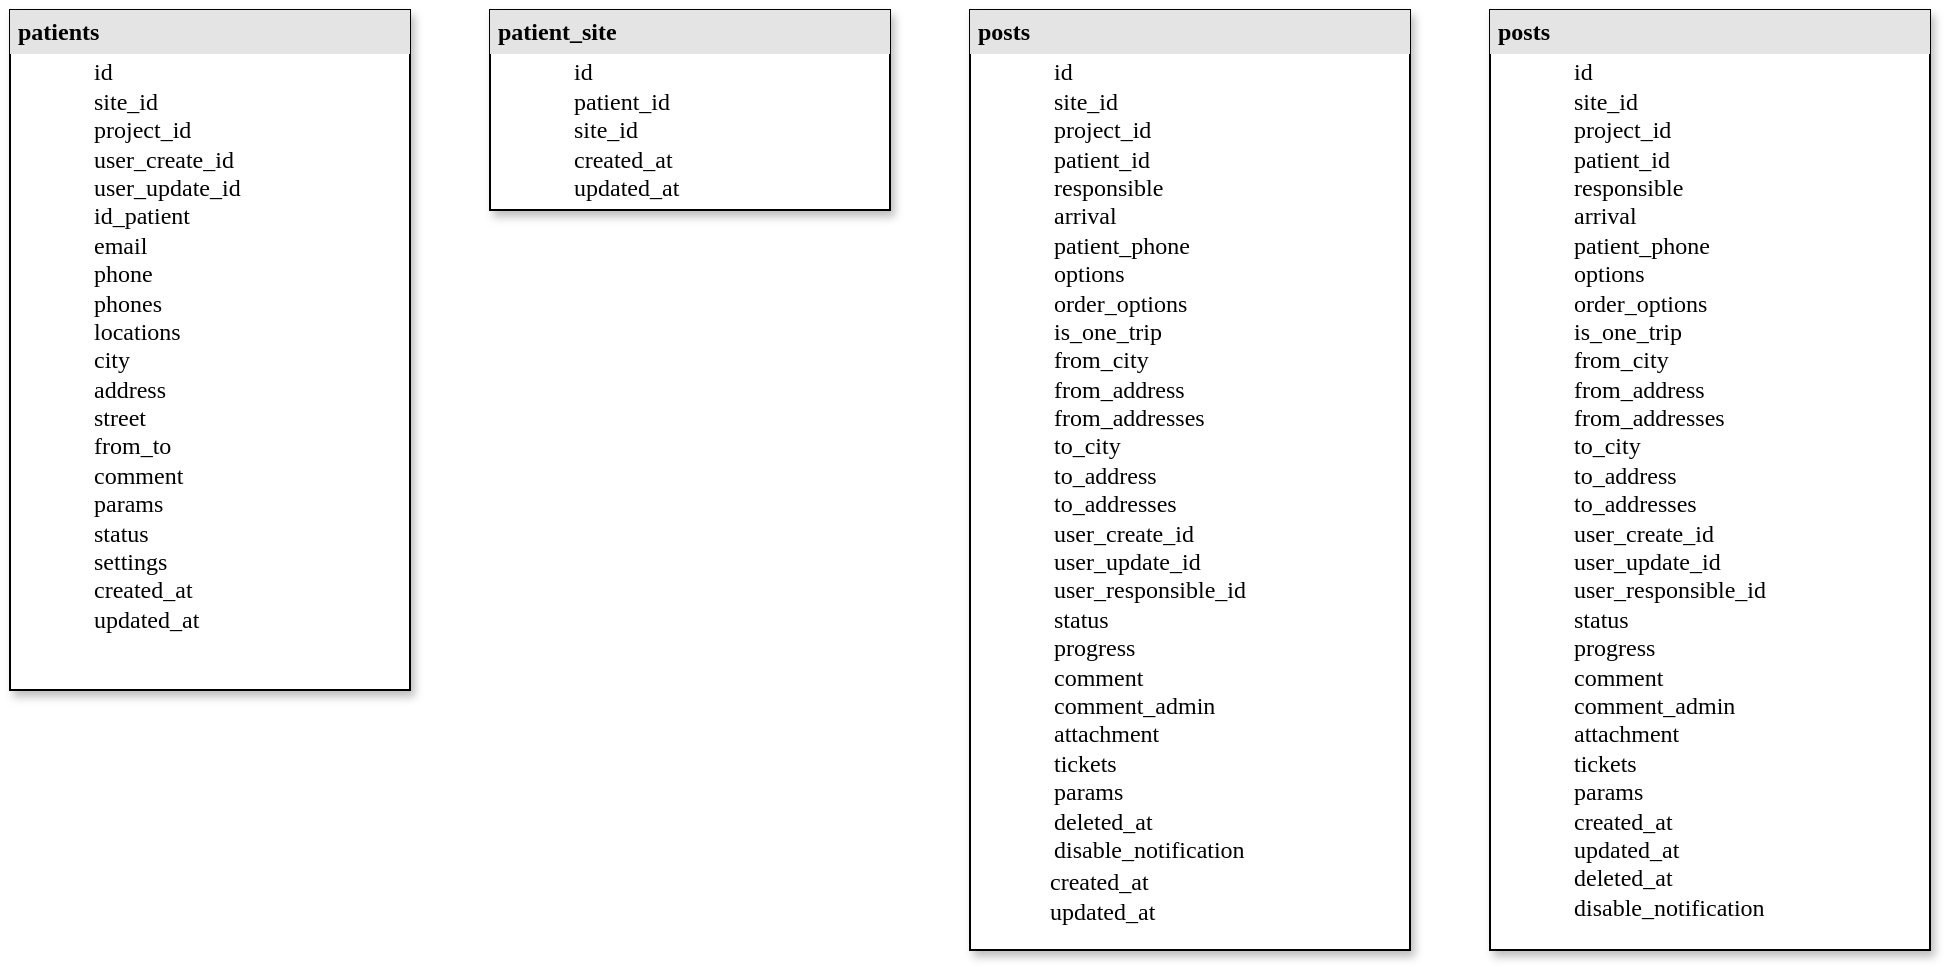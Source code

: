 <mxfile version="20.2.8" type="github">
  <diagram id="SMzGqe-6Oljgj9jPBrSD" name="Сторінка-1">
    <mxGraphModel dx="1462" dy="926" grid="1" gridSize="10" guides="1" tooltips="1" connect="1" arrows="1" fold="1" page="1" pageScale="1" pageWidth="827" pageHeight="1169" math="0" shadow="0">
      <root>
        <mxCell id="0" />
        <mxCell id="1" parent="0" />
        <mxCell id="G4onokV0H2-CNhYM9Q8V-1" value="&lt;div style=&quot;box-sizing: border-box ; width: 100% ; background: #e4e4e4 ; padding: 2px&quot;&gt;&lt;div style=&quot;box-sizing: border-box; width: 100%; background-image: initial; background-position: initial; background-size: initial; background-repeat: initial; background-attachment: initial; background-origin: initial; background-clip: initial; padding: 2px;&quot;&gt;&lt;b&gt;patients&lt;/b&gt;&lt;/div&gt;&lt;/div&gt;&lt;table style=&quot;width: 100% ; font-size: 1em&quot; cellpadding=&quot;2&quot; cellspacing=&quot;0&quot;&gt;&lt;tbody&gt;&lt;tr&gt;&lt;td&gt;&lt;blockquote style=&quot;margin: 0px 0px 0px 40px; border: none; padding: 0px;&quot;&gt;&lt;span style=&quot;background-color: initial;&quot;&gt;id&lt;/span&gt;&lt;/blockquote&gt;&lt;blockquote style=&quot;margin: 0px 0px 0px 40px; border: none; padding: 0px;&quot;&gt;&lt;span style=&quot;background-color: initial;&quot;&gt;site_id&lt;br&gt;&lt;/span&gt;&lt;span style=&quot;background-color: initial;&quot;&gt;project_id&lt;br&gt;&lt;/span&gt;&lt;span style=&quot;background-color: initial;&quot;&gt;user_create_id&lt;br&gt;&lt;/span&gt;&lt;span style=&quot;background-color: initial;&quot;&gt;user_update_id&lt;br&gt;&lt;/span&gt;&lt;span style=&quot;background-color: initial;&quot;&gt;id_patient&amp;nbsp;&lt;br&gt;&lt;/span&gt;&lt;span style=&quot;background-color: initial;&quot;&gt;email&lt;br&gt;&lt;/span&gt;&lt;span style=&quot;background-color: initial;&quot;&gt;phone&lt;br&gt;&lt;/span&gt;&lt;span style=&quot;background-color: initial;&quot;&gt;phones&lt;br&gt;&lt;/span&gt;&lt;span style=&quot;background-color: initial;&quot;&gt;locations&lt;br&gt;&lt;/span&gt;&lt;span style=&quot;background-color: initial;&quot;&gt;city&lt;br&gt;&lt;/span&gt;&lt;span style=&quot;background-color: initial;&quot;&gt;address&lt;br&gt;&lt;/span&gt;&lt;span style=&quot;background-color: initial;&quot;&gt;street&lt;br&gt;&lt;/span&gt;&lt;span style=&quot;background-color: initial;&quot;&gt;from_to&lt;br&gt;&lt;/span&gt;&lt;span style=&quot;background-color: initial;&quot;&gt;comment&lt;br&gt;&lt;/span&gt;&lt;span style=&quot;background-color: initial;&quot;&gt;params&lt;br&gt;&lt;/span&gt;&lt;span style=&quot;background-color: initial;&quot;&gt;status&lt;br&gt;&lt;/span&gt;&lt;span style=&quot;background-color: initial;&quot;&gt;settings&lt;br&gt;&lt;/span&gt;&lt;span style=&quot;background-color: initial;&quot;&gt;created_at&lt;/span&gt;&lt;div&gt;updated_at&lt;/div&gt;&lt;/blockquote&gt;&lt;/td&gt;&lt;td&gt;&lt;/td&gt;&lt;/tr&gt;&lt;/tbody&gt;&lt;/table&gt;" style="verticalAlign=top;align=left;overflow=fill;html=1;rounded=0;shadow=1;comic=0;labelBackgroundColor=none;strokeWidth=1;fontFamily=Verdana;fontSize=12" parent="1" vertex="1">
          <mxGeometry x="130" y="180" width="200" height="340" as="geometry" />
        </mxCell>
        <mxCell id="vU3X-RxJvxoB5H2MKctx-15" value="&lt;div style=&quot;box-sizing: border-box ; width: 100% ; background: #e4e4e4 ; padding: 2px&quot;&gt;&lt;div style=&quot;box-sizing: border-box; width: 100%; background-image: initial; background-position: initial; background-size: initial; background-repeat: initial; background-attachment: initial; background-origin: initial; background-clip: initial; padding: 2px;&quot;&gt;&lt;b&gt;patient_site&lt;/b&gt;&lt;br&gt;&lt;/div&gt;&lt;/div&gt;&lt;table style=&quot;width: 100% ; font-size: 1em&quot; cellpadding=&quot;2&quot; cellspacing=&quot;0&quot;&gt;&lt;tbody&gt;&lt;tr&gt;&lt;td&gt;&lt;blockquote style=&quot;margin: 0px 0px 0px 40px; border: none; padding: 0px;&quot;&gt;id&amp;nbsp;&lt;/blockquote&gt;&lt;blockquote style=&quot;margin: 0px 0px 0px 40px; border: none; padding: 0px;&quot;&gt;patient_id&lt;/blockquote&gt;&lt;blockquote style=&quot;margin: 0px 0px 0px 40px; border: none; padding: 0px;&quot;&gt;site_id&lt;/blockquote&gt;&lt;blockquote style=&quot;margin: 0px 0px 0px 40px; border: none; padding: 0px;&quot;&gt;created_at&lt;/blockquote&gt;&lt;blockquote style=&quot;margin: 0px 0px 0px 40px; border: none; padding: 0px;&quot;&gt;&lt;span style=&quot;background-color: initial; font-size: 1em;&quot;&gt;updated_at&lt;/span&gt;&lt;/blockquote&gt;&lt;/td&gt;&lt;/tr&gt;&lt;/tbody&gt;&lt;/table&gt;" style="verticalAlign=top;align=left;overflow=fill;html=1;rounded=0;shadow=1;comic=0;labelBackgroundColor=none;strokeWidth=1;fontFamily=Verdana;fontSize=12" parent="1" vertex="1">
          <mxGeometry x="370" y="180" width="200" height="100" as="geometry" />
        </mxCell>
        <mxCell id="vU3X-RxJvxoB5H2MKctx-17" value="&lt;div style=&quot;box-sizing: border-box ; width: 100% ; background: #e4e4e4 ; padding: 2px&quot;&gt;&lt;div style=&quot;box-sizing: border-box; width: 100%; background-image: initial; background-position: initial; background-size: initial; background-repeat: initial; background-attachment: initial; background-origin: initial; background-clip: initial; padding: 2px;&quot;&gt;&lt;b&gt;posts&lt;/b&gt;&lt;br&gt;&lt;/div&gt;&lt;/div&gt;&lt;table style=&quot;width: 100% ; font-size: 1em&quot; cellpadding=&quot;2&quot; cellspacing=&quot;0&quot;&gt;&lt;tbody&gt;&lt;tr&gt;&lt;td&gt;&lt;blockquote style=&quot;margin: 0px 0px 0px 40px; border: none; padding: 0px;&quot;&gt;id&amp;nbsp;&lt;/blockquote&gt;&lt;blockquote style=&quot;margin: 0px 0px 0px 40px; border: none; padding: 0px;&quot;&gt;&lt;span style=&quot;font-size: 1em; background-color: initial;&quot;&gt;site_id&lt;/span&gt;&lt;/blockquote&gt;&lt;blockquote style=&quot;margin: 0px 0px 0px 40px; border: none; padding: 0px;&quot;&gt;&lt;span style=&quot;font-size: 1em; background-color: initial;&quot;&gt;project_id&lt;/span&gt;&lt;/blockquote&gt;&lt;blockquote style=&quot;margin: 0px 0px 0px 40px; border: none; padding: 0px;&quot;&gt;&lt;span style=&quot;font-size: 1em; background-color: initial;&quot;&gt;patient_id&amp;nbsp;&lt;/span&gt;&lt;/blockquote&gt;&lt;blockquote style=&quot;margin: 0px 0px 0px 40px; border: none; padding: 0px;&quot;&gt;&lt;span style=&quot;font-size: 1em; background-color: initial;&quot;&gt;responsible&lt;/span&gt;&lt;/blockquote&gt;&lt;blockquote style=&quot;margin: 0px 0px 0px 40px; border: none; padding: 0px;&quot;&gt;&lt;span style=&quot;font-size: 1em; background-color: initial;&quot;&gt;arrival&lt;/span&gt;&lt;/blockquote&gt;&lt;blockquote style=&quot;margin: 0px 0px 0px 40px; border: none; padding: 0px;&quot;&gt;&lt;span style=&quot;font-size: 1em; background-color: initial;&quot;&gt;patient_phone&lt;/span&gt;&lt;/blockquote&gt;&lt;blockquote style=&quot;margin: 0px 0px 0px 40px; border: none; padding: 0px;&quot;&gt;&lt;span style=&quot;font-size: 1em; background-color: initial;&quot;&gt;options&lt;/span&gt;&lt;/blockquote&gt;&lt;blockquote style=&quot;margin: 0px 0px 0px 40px; border: none; padding: 0px;&quot;&gt;&lt;span style=&quot;font-size: 1em; background-color: initial;&quot;&gt;order_options&lt;/span&gt;&lt;/blockquote&gt;&lt;blockquote style=&quot;margin: 0px 0px 0px 40px; border: none; padding: 0px;&quot;&gt;&lt;span style=&quot;font-size: 1em; background-color: initial;&quot;&gt;is_one_trip&lt;/span&gt;&lt;/blockquote&gt;&lt;blockquote style=&quot;margin: 0px 0px 0px 40px; border: none; padding: 0px;&quot;&gt;&lt;span style=&quot;font-size: 1em; background-color: initial;&quot;&gt;from_city&lt;/span&gt;&lt;/blockquote&gt;&lt;blockquote style=&quot;margin: 0px 0px 0px 40px; border: none; padding: 0px;&quot;&gt;&lt;span style=&quot;background-color: initial; font-size: 1em;&quot;&gt;from_address&lt;/span&gt;&lt;/blockquote&gt;&lt;blockquote style=&quot;margin: 0px 0px 0px 40px; border: none; padding: 0px;&quot;&gt;&lt;span style=&quot;font-size: 1em; background-color: initial;&quot;&gt;from_addresses&lt;/span&gt;&lt;/blockquote&gt;&lt;blockquote style=&quot;margin: 0px 0px 0px 40px; border: none; padding: 0px;&quot;&gt;&lt;span style=&quot;font-size: 1em; background-color: initial;&quot;&gt;to_city&lt;/span&gt;&lt;/blockquote&gt;&lt;blockquote style=&quot;margin: 0px 0px 0px 40px; border: none; padding: 0px;&quot;&gt;&lt;span style=&quot;font-size: 1em; background-color: initial;&quot;&gt;to_address&lt;/span&gt;&lt;/blockquote&gt;&lt;blockquote style=&quot;margin: 0px 0px 0px 40px; border: none; padding: 0px;&quot;&gt;&lt;span style=&quot;font-size: 1em; background-color: initial;&quot;&gt;to_addresses&lt;/span&gt;&lt;/blockquote&gt;&lt;blockquote style=&quot;margin: 0px 0px 0px 40px; border: none; padding: 0px;&quot;&gt;&lt;span style=&quot;font-size: 1em; background-color: initial;&quot;&gt;user_create_id&amp;nbsp;&lt;/span&gt;&lt;/blockquote&gt;&lt;blockquote style=&quot;margin: 0px 0px 0px 40px; border: none; padding: 0px;&quot;&gt;&lt;span style=&quot;font-size: 1em; background-color: initial;&quot;&gt;user_update_id&lt;/span&gt;&lt;/blockquote&gt;&lt;blockquote style=&quot;margin: 0px 0px 0px 40px; border: none; padding: 0px;&quot;&gt;&lt;span style=&quot;font-size: 1em; background-color: initial;&quot;&gt;user_responsible_id&lt;/span&gt;&lt;/blockquote&gt;&lt;blockquote style=&quot;margin: 0px 0px 0px 40px; border: none; padding: 0px;&quot;&gt;&lt;span style=&quot;font-size: 1em; background-color: initial;&quot;&gt;status&lt;/span&gt;&lt;/blockquote&gt;&lt;blockquote style=&quot;margin: 0px 0px 0px 40px; border: none; padding: 0px;&quot;&gt;&lt;span style=&quot;font-size: 1em; background-color: initial;&quot;&gt;progress&lt;/span&gt;&lt;/blockquote&gt;&lt;blockquote style=&quot;margin: 0px 0px 0px 40px; border: none; padding: 0px;&quot;&gt;&lt;span style=&quot;font-size: 1em; background-color: initial;&quot;&gt;comment&lt;/span&gt;&lt;/blockquote&gt;&lt;blockquote style=&quot;margin: 0px 0px 0px 40px; border: none; padding: 0px;&quot;&gt;&lt;span style=&quot;font-size: 1em; background-color: initial;&quot;&gt;comment_admin&lt;/span&gt;&lt;/blockquote&gt;&lt;blockquote style=&quot;margin: 0px 0px 0px 40px; border: none; padding: 0px;&quot;&gt;&lt;span style=&quot;font-size: 1em; background-color: initial;&quot;&gt;attachment&lt;/span&gt;&lt;/blockquote&gt;&lt;blockquote style=&quot;margin: 0px 0px 0px 40px; border: none; padding: 0px;&quot;&gt;&lt;span style=&quot;font-size: 1em; background-color: initial;&quot;&gt;tickets&lt;/span&gt;&lt;/blockquote&gt;&lt;blockquote style=&quot;margin: 0px 0px 0px 40px; border: none; padding: 0px;&quot;&gt;&lt;span style=&quot;font-size: 1em; background-color: initial;&quot;&gt;params&lt;/span&gt;&lt;/blockquote&gt;&lt;blockquote style=&quot;margin: 0px 0px 0px 40px; border: none; padding: 0px;&quot;&gt;&lt;span style=&quot;font-size: 1em; background-color: initial;&quot;&gt;deleted_at&lt;/span&gt;&lt;/blockquote&gt;&lt;blockquote style=&quot;margin: 0px 0px 0px 40px; border: none; padding: 0px;&quot;&gt;&lt;span style=&quot;font-size: 1em; background-color: initial;&quot;&gt;disable_notification&lt;/span&gt;&lt;/blockquote&gt;&lt;/td&gt;&lt;/tr&gt;&lt;/tbody&gt;&lt;/table&gt;&lt;blockquote style=&quot;margin: 0px 0px 0px 40px; border: none; padding: 0px;&quot;&gt;&lt;span style=&quot;font-size: 1em; background-color: initial;&quot;&gt;created_at&lt;/span&gt;&lt;/blockquote&gt;&lt;blockquote style=&quot;margin: 0px 0px 0px 40px; border: none; padding: 0px;&quot;&gt;&lt;span style=&quot;font-size: 1em; background-color: initial;&quot;&gt;updated_at&lt;/span&gt;&lt;/blockquote&gt;" style="verticalAlign=top;align=left;overflow=fill;html=1;rounded=0;shadow=1;comic=0;labelBackgroundColor=none;strokeWidth=1;fontFamily=Verdana;fontSize=12" parent="1" vertex="1">
          <mxGeometry x="610" y="180" width="220" height="470" as="geometry" />
        </mxCell>
        <mxCell id="vU3X-RxJvxoB5H2MKctx-18" value="&lt;div style=&quot;box-sizing: border-box ; width: 100% ; background: #e4e4e4 ; padding: 2px&quot;&gt;&lt;div style=&quot;box-sizing: border-box; width: 100%; background-image: initial; background-position: initial; background-size: initial; background-repeat: initial; background-attachment: initial; background-origin: initial; background-clip: initial; padding: 2px;&quot;&gt;&lt;b&gt;posts&lt;/b&gt;&lt;br&gt;&lt;/div&gt;&lt;/div&gt;&lt;table style=&quot;width: 100% ; font-size: 1em&quot; cellpadding=&quot;2&quot; cellspacing=&quot;0&quot;&gt;&lt;tbody&gt;&lt;tr&gt;&lt;td&gt;&lt;blockquote style=&quot;margin: 0px 0px 0px 40px; border: none; padding: 0px;&quot;&gt;id&amp;nbsp;&lt;/blockquote&gt;&lt;blockquote style=&quot;margin: 0px 0px 0px 40px; border: none; padding: 0px;&quot;&gt;&lt;span style=&quot;font-size: 1em; background-color: initial;&quot;&gt;site_id&lt;/span&gt;&lt;/blockquote&gt;&lt;blockquote style=&quot;margin: 0px 0px 0px 40px; border: none; padding: 0px;&quot;&gt;&lt;span style=&quot;font-size: 1em; background-color: initial;&quot;&gt;project_id&lt;/span&gt;&lt;/blockquote&gt;&lt;blockquote style=&quot;margin: 0px 0px 0px 40px; border: none; padding: 0px;&quot;&gt;&lt;span style=&quot;font-size: 1em; background-color: initial;&quot;&gt;patient_id&amp;nbsp;&lt;/span&gt;&lt;/blockquote&gt;&lt;blockquote style=&quot;margin: 0px 0px 0px 40px; border: none; padding: 0px;&quot;&gt;&lt;span style=&quot;font-size: 1em; background-color: initial;&quot;&gt;responsible&lt;/span&gt;&lt;/blockquote&gt;&lt;blockquote style=&quot;margin: 0px 0px 0px 40px; border: none; padding: 0px;&quot;&gt;&lt;span style=&quot;font-size: 1em; background-color: initial;&quot;&gt;arrival&lt;/span&gt;&lt;/blockquote&gt;&lt;blockquote style=&quot;margin: 0px 0px 0px 40px; border: none; padding: 0px;&quot;&gt;&lt;span style=&quot;font-size: 1em; background-color: initial;&quot;&gt;patient_phone&lt;/span&gt;&lt;/blockquote&gt;&lt;blockquote style=&quot;margin: 0px 0px 0px 40px; border: none; padding: 0px;&quot;&gt;&lt;span style=&quot;font-size: 1em; background-color: initial;&quot;&gt;options&lt;/span&gt;&lt;/blockquote&gt;&lt;blockquote style=&quot;margin: 0px 0px 0px 40px; border: none; padding: 0px;&quot;&gt;&lt;span style=&quot;font-size: 1em; background-color: initial;&quot;&gt;order_options&lt;/span&gt;&lt;/blockquote&gt;&lt;blockquote style=&quot;margin: 0px 0px 0px 40px; border: none; padding: 0px;&quot;&gt;&lt;span style=&quot;font-size: 1em; background-color: initial;&quot;&gt;is_one_trip&lt;/span&gt;&lt;/blockquote&gt;&lt;blockquote style=&quot;margin: 0px 0px 0px 40px; border: none; padding: 0px;&quot;&gt;&lt;span style=&quot;font-size: 1em; background-color: initial;&quot;&gt;from_city&lt;/span&gt;&lt;/blockquote&gt;&lt;blockquote style=&quot;margin: 0px 0px 0px 40px; border: none; padding: 0px;&quot;&gt;&lt;span style=&quot;background-color: initial; font-size: 1em;&quot;&gt;from_address&lt;/span&gt;&lt;/blockquote&gt;&lt;blockquote style=&quot;margin: 0px 0px 0px 40px; border: none; padding: 0px;&quot;&gt;&lt;span style=&quot;font-size: 1em; background-color: initial;&quot;&gt;from_addresses&lt;/span&gt;&lt;/blockquote&gt;&lt;blockquote style=&quot;margin: 0px 0px 0px 40px; border: none; padding: 0px;&quot;&gt;&lt;span style=&quot;font-size: 1em; background-color: initial;&quot;&gt;to_city&lt;/span&gt;&lt;/blockquote&gt;&lt;blockquote style=&quot;margin: 0px 0px 0px 40px; border: none; padding: 0px;&quot;&gt;&lt;span style=&quot;font-size: 1em; background-color: initial;&quot;&gt;to_address&lt;/span&gt;&lt;/blockquote&gt;&lt;blockquote style=&quot;margin: 0px 0px 0px 40px; border: none; padding: 0px;&quot;&gt;&lt;span style=&quot;font-size: 1em; background-color: initial;&quot;&gt;to_addresses&lt;/span&gt;&lt;/blockquote&gt;&lt;blockquote style=&quot;margin: 0px 0px 0px 40px; border: none; padding: 0px;&quot;&gt;&lt;span style=&quot;font-size: 1em; background-color: initial;&quot;&gt;user_create_id&amp;nbsp;&lt;/span&gt;&lt;/blockquote&gt;&lt;blockquote style=&quot;margin: 0px 0px 0px 40px; border: none; padding: 0px;&quot;&gt;&lt;span style=&quot;font-size: 1em; background-color: initial;&quot;&gt;user_update_id&lt;/span&gt;&lt;/blockquote&gt;&lt;blockquote style=&quot;margin: 0px 0px 0px 40px; border: none; padding: 0px;&quot;&gt;&lt;span style=&quot;font-size: 1em; background-color: initial;&quot;&gt;user_responsible_id&lt;/span&gt;&lt;/blockquote&gt;&lt;blockquote style=&quot;margin: 0px 0px 0px 40px; border: none; padding: 0px;&quot;&gt;&lt;span style=&quot;font-size: 1em; background-color: initial;&quot;&gt;status&lt;/span&gt;&lt;/blockquote&gt;&lt;blockquote style=&quot;margin: 0px 0px 0px 40px; border: none; padding: 0px;&quot;&gt;&lt;span style=&quot;font-size: 1em; background-color: initial;&quot;&gt;progress&lt;/span&gt;&lt;/blockquote&gt;&lt;blockquote style=&quot;margin: 0px 0px 0px 40px; border: none; padding: 0px;&quot;&gt;&lt;span style=&quot;font-size: 1em; background-color: initial;&quot;&gt;comment&lt;/span&gt;&lt;/blockquote&gt;&lt;blockquote style=&quot;margin: 0px 0px 0px 40px; border: none; padding: 0px;&quot;&gt;&lt;span style=&quot;font-size: 1em; background-color: initial;&quot;&gt;comment_admin&lt;/span&gt;&lt;/blockquote&gt;&lt;blockquote style=&quot;margin: 0px 0px 0px 40px; border: none; padding: 0px;&quot;&gt;&lt;span style=&quot;font-size: 1em; background-color: initial;&quot;&gt;attachment&lt;/span&gt;&lt;/blockquote&gt;&lt;blockquote style=&quot;margin: 0px 0px 0px 40px; border: none; padding: 0px;&quot;&gt;&lt;span style=&quot;font-size: 1em; background-color: initial;&quot;&gt;tickets&lt;/span&gt;&lt;/blockquote&gt;&lt;blockquote style=&quot;margin: 0px 0px 0px 40px; border: none; padding: 0px;&quot;&gt;&lt;span style=&quot;font-size: 1em; background-color: initial;&quot;&gt;params&lt;/span&gt;&lt;/blockquote&gt;&lt;blockquote style=&quot;margin: 0px 0px 0px 40px; border: none; padding: 0px;&quot;&gt;&lt;span style=&quot;font-size: 1em; background-color: initial;&quot;&gt;created_at&lt;/span&gt;&lt;/blockquote&gt;&lt;blockquote style=&quot;margin: 0px 0px 0px 40px; border: none; padding: 0px;&quot;&gt;&lt;span style=&quot;font-size: 1em; background-color: initial;&quot;&gt;updated_at&lt;/span&gt;&lt;/blockquote&gt;&lt;blockquote style=&quot;margin: 0px 0px 0px 40px; border: none; padding: 0px;&quot;&gt;&lt;span style=&quot;font-size: 1em; background-color: initial;&quot;&gt;deleted_at&lt;/span&gt;&lt;/blockquote&gt;&lt;blockquote style=&quot;margin: 0px 0px 0px 40px; border: none; padding: 0px;&quot;&gt;&lt;span style=&quot;font-size: 1em; background-color: initial;&quot;&gt;disable_notification&lt;/span&gt;&lt;/blockquote&gt;&lt;/td&gt;&lt;/tr&gt;&lt;/tbody&gt;&lt;/table&gt;" style="verticalAlign=top;align=left;overflow=fill;html=1;rounded=0;shadow=1;comic=0;labelBackgroundColor=none;strokeWidth=1;fontFamily=Verdana;fontSize=12" parent="1" vertex="1">
          <mxGeometry x="870" y="180" width="220" height="470" as="geometry" />
        </mxCell>
      </root>
    </mxGraphModel>
  </diagram>
</mxfile>
